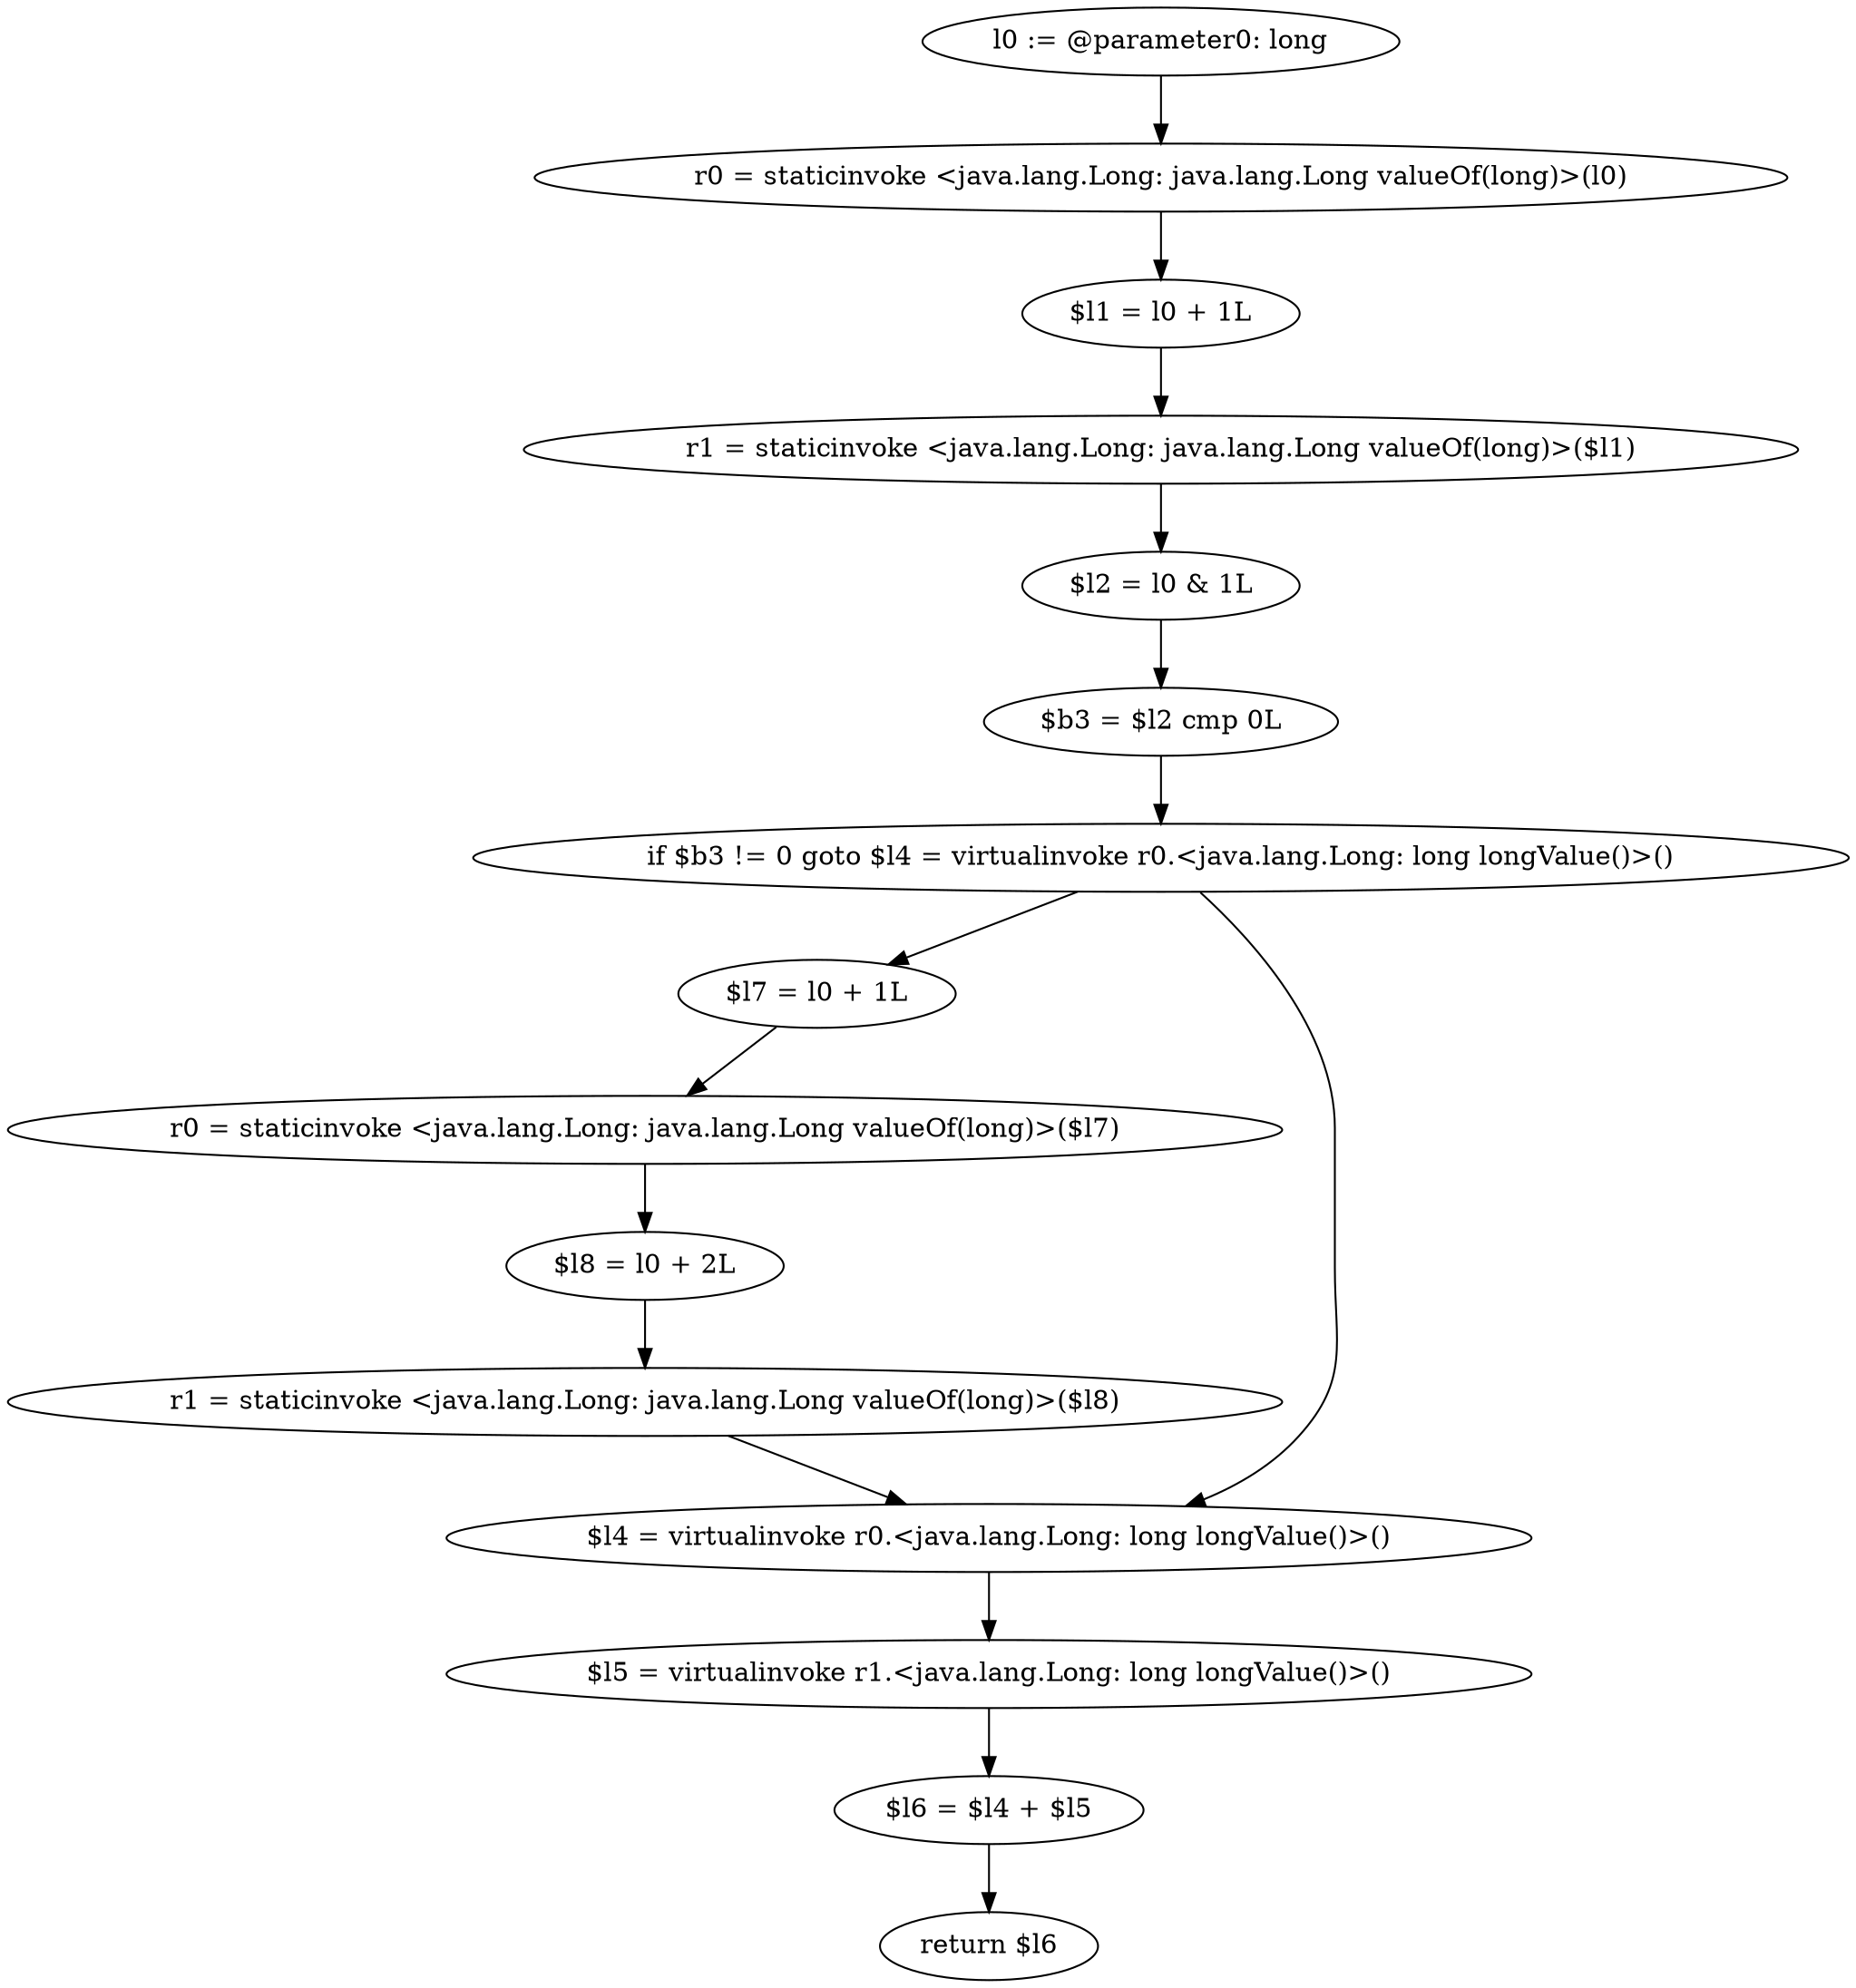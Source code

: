 digraph "unitGraph" {
    "l0 := @parameter0: long"
    "r0 = staticinvoke <java.lang.Long: java.lang.Long valueOf(long)>(l0)"
    "$l1 = l0 + 1L"
    "r1 = staticinvoke <java.lang.Long: java.lang.Long valueOf(long)>($l1)"
    "$l2 = l0 & 1L"
    "$b3 = $l2 cmp 0L"
    "if $b3 != 0 goto $l4 = virtualinvoke r0.<java.lang.Long: long longValue()>()"
    "$l7 = l0 + 1L"
    "r0 = staticinvoke <java.lang.Long: java.lang.Long valueOf(long)>($l7)"
    "$l8 = l0 + 2L"
    "r1 = staticinvoke <java.lang.Long: java.lang.Long valueOf(long)>($l8)"
    "$l4 = virtualinvoke r0.<java.lang.Long: long longValue()>()"
    "$l5 = virtualinvoke r1.<java.lang.Long: long longValue()>()"
    "$l6 = $l4 + $l5"
    "return $l6"
    "l0 := @parameter0: long"->"r0 = staticinvoke <java.lang.Long: java.lang.Long valueOf(long)>(l0)";
    "r0 = staticinvoke <java.lang.Long: java.lang.Long valueOf(long)>(l0)"->"$l1 = l0 + 1L";
    "$l1 = l0 + 1L"->"r1 = staticinvoke <java.lang.Long: java.lang.Long valueOf(long)>($l1)";
    "r1 = staticinvoke <java.lang.Long: java.lang.Long valueOf(long)>($l1)"->"$l2 = l0 & 1L";
    "$l2 = l0 & 1L"->"$b3 = $l2 cmp 0L";
    "$b3 = $l2 cmp 0L"->"if $b3 != 0 goto $l4 = virtualinvoke r0.<java.lang.Long: long longValue()>()";
    "if $b3 != 0 goto $l4 = virtualinvoke r0.<java.lang.Long: long longValue()>()"->"$l7 = l0 + 1L";
    "if $b3 != 0 goto $l4 = virtualinvoke r0.<java.lang.Long: long longValue()>()"->"$l4 = virtualinvoke r0.<java.lang.Long: long longValue()>()";
    "$l7 = l0 + 1L"->"r0 = staticinvoke <java.lang.Long: java.lang.Long valueOf(long)>($l7)";
    "r0 = staticinvoke <java.lang.Long: java.lang.Long valueOf(long)>($l7)"->"$l8 = l0 + 2L";
    "$l8 = l0 + 2L"->"r1 = staticinvoke <java.lang.Long: java.lang.Long valueOf(long)>($l8)";
    "r1 = staticinvoke <java.lang.Long: java.lang.Long valueOf(long)>($l8)"->"$l4 = virtualinvoke r0.<java.lang.Long: long longValue()>()";
    "$l4 = virtualinvoke r0.<java.lang.Long: long longValue()>()"->"$l5 = virtualinvoke r1.<java.lang.Long: long longValue()>()";
    "$l5 = virtualinvoke r1.<java.lang.Long: long longValue()>()"->"$l6 = $l4 + $l5";
    "$l6 = $l4 + $l5"->"return $l6";
}
